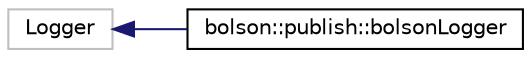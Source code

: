 digraph "Graphical Class Hierarchy"
{
 // LATEX_PDF_SIZE
  edge [fontname="Helvetica",fontsize="10",labelfontname="Helvetica",labelfontsize="10"];
  node [fontname="Helvetica",fontsize="10",shape=record];
  rankdir="LR";
  Node25 [label="Logger",height=0.2,width=0.4,color="grey75", fillcolor="white", style="filled",tooltip=" "];
  Node25 -> Node0 [dir="back",color="midnightblue",fontsize="10",style="solid",fontname="Helvetica"];
  Node0 [label="bolson::publish::bolsonLogger",height=0.2,width=0.4,color="black", fillcolor="white", style="filled",URL="$classbolson_1_1publish_1_1bolson_logger.html",tooltip="A custom logger to redirect Pulsar client log messages to the Bolson logger."];
}
